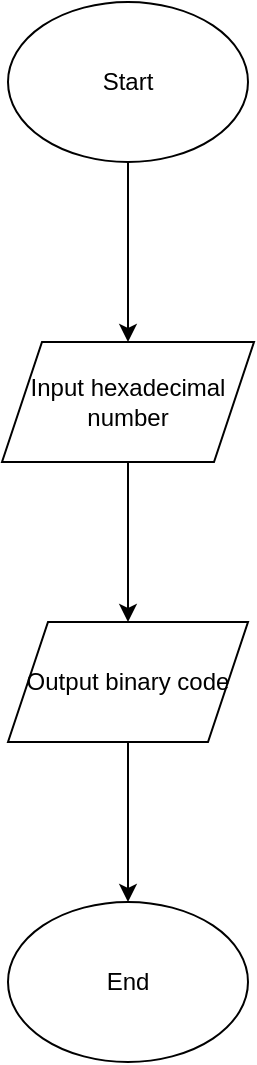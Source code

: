 <mxfile version="24.8.9">
  <diagram name="หน้า-1" id="D9RKhk8gIoRyOYI-z9uP">
    <mxGraphModel dx="1050" dy="530" grid="1" gridSize="10" guides="1" tooltips="1" connect="1" arrows="1" fold="1" page="1" pageScale="1" pageWidth="827" pageHeight="1169" math="0" shadow="0">
      <root>
        <mxCell id="0" />
        <mxCell id="1" parent="0" />
        <mxCell id="KYNy3xEp3-Svx2JIYM4R-3" value="" style="edgeStyle=orthogonalEdgeStyle;rounded=0;orthogonalLoop=1;jettySize=auto;html=1;" edge="1" parent="1" source="KYNy3xEp3-Svx2JIYM4R-1" target="KYNy3xEp3-Svx2JIYM4R-2">
          <mxGeometry relative="1" as="geometry" />
        </mxCell>
        <mxCell id="KYNy3xEp3-Svx2JIYM4R-1" value="Start" style="ellipse;whiteSpace=wrap;html=1;" vertex="1" parent="1">
          <mxGeometry x="354" y="10" width="120" height="80" as="geometry" />
        </mxCell>
        <mxCell id="KYNy3xEp3-Svx2JIYM4R-7" value="" style="edgeStyle=orthogonalEdgeStyle;rounded=0;orthogonalLoop=1;jettySize=auto;html=1;" edge="1" parent="1" source="KYNy3xEp3-Svx2JIYM4R-2" target="KYNy3xEp3-Svx2JIYM4R-6">
          <mxGeometry relative="1" as="geometry" />
        </mxCell>
        <mxCell id="KYNy3xEp3-Svx2JIYM4R-2" value="&lt;div style=&quot;&quot;&gt;&lt;span style=&quot;background-color: initial;&quot;&gt;Input hexadecimal number&lt;/span&gt;&lt;/div&gt;" style="shape=parallelogram;perimeter=parallelogramPerimeter;whiteSpace=wrap;html=1;fixedSize=1;align=center;" vertex="1" parent="1">
          <mxGeometry x="351" y="180" width="126" height="60" as="geometry" />
        </mxCell>
        <mxCell id="KYNy3xEp3-Svx2JIYM4R-9" value="" style="edgeStyle=orthogonalEdgeStyle;rounded=0;orthogonalLoop=1;jettySize=auto;html=1;" edge="1" parent="1" source="KYNy3xEp3-Svx2JIYM4R-6" target="KYNy3xEp3-Svx2JIYM4R-8">
          <mxGeometry relative="1" as="geometry" />
        </mxCell>
        <mxCell id="KYNy3xEp3-Svx2JIYM4R-6" value="Output binary code" style="shape=parallelogram;perimeter=parallelogramPerimeter;whiteSpace=wrap;html=1;fixedSize=1;" vertex="1" parent="1">
          <mxGeometry x="354" y="320" width="120" height="60" as="geometry" />
        </mxCell>
        <mxCell id="KYNy3xEp3-Svx2JIYM4R-8" value="End" style="ellipse;whiteSpace=wrap;html=1;" vertex="1" parent="1">
          <mxGeometry x="354" y="460" width="120" height="80" as="geometry" />
        </mxCell>
      </root>
    </mxGraphModel>
  </diagram>
</mxfile>
